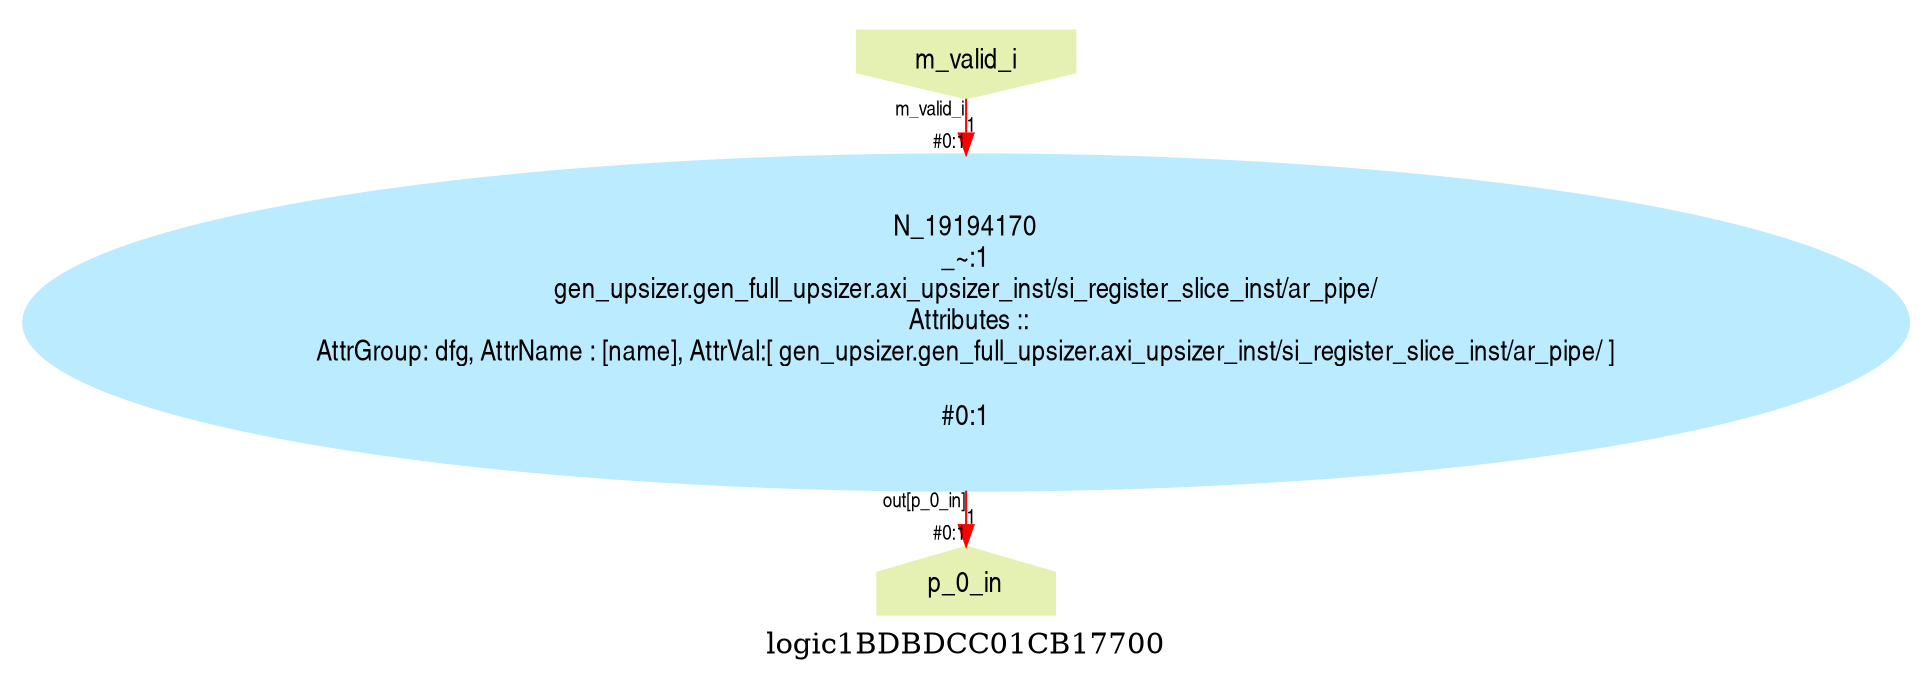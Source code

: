 digraph logic1BDBDCC01CB17700 {
graph [label="logic1BDBDCC01CB17700", margin="0.1,0.1", size="100,100", ranksep=0.1, splines=true];
node [style=filled, color="#ffee80", fontname=helveticanarrow];
edge [color="#ff0000", fontsize=10, fontname=helveticanarrow];
{ rank = source;logic1BDBDCC01CB17700_m_valid_i [label="m_valid_i", shape=invhouse, color="#e4f1b2"];
}
{ rank = sink;logic1BDBDCC01CB17700_p_0_in [label="p_0_in", shape=house, color="#e4f1b2"];
}
N_19194170 [label="N_19194170\n_~:1\ngen_upsizer.gen_full_upsizer.axi_upsizer_inst/si_register_slice_inst/ar_pipe/\n Attributes ::\nAttrGroup: dfg, AttrName : [name], AttrVal:[ gen_upsizer.gen_full_upsizer.axi_upsizer_inst/si_register_slice_inst/ar_pipe/ ]\n\n#0:1\n", color="#bbebff"];
logic1BDBDCC01CB17700_m_valid_i -> N_19194170 [label="1", taillabel=<m_valid_i>, headlabel=<in>, headlabel=<#0:1>];
N_19194170 -> logic1BDBDCC01CB17700_p_0_in [label="1", taillabel=<out[p_0_in]>, headlabel=<p_0_in>, headlabel=<#0:1>];
}

